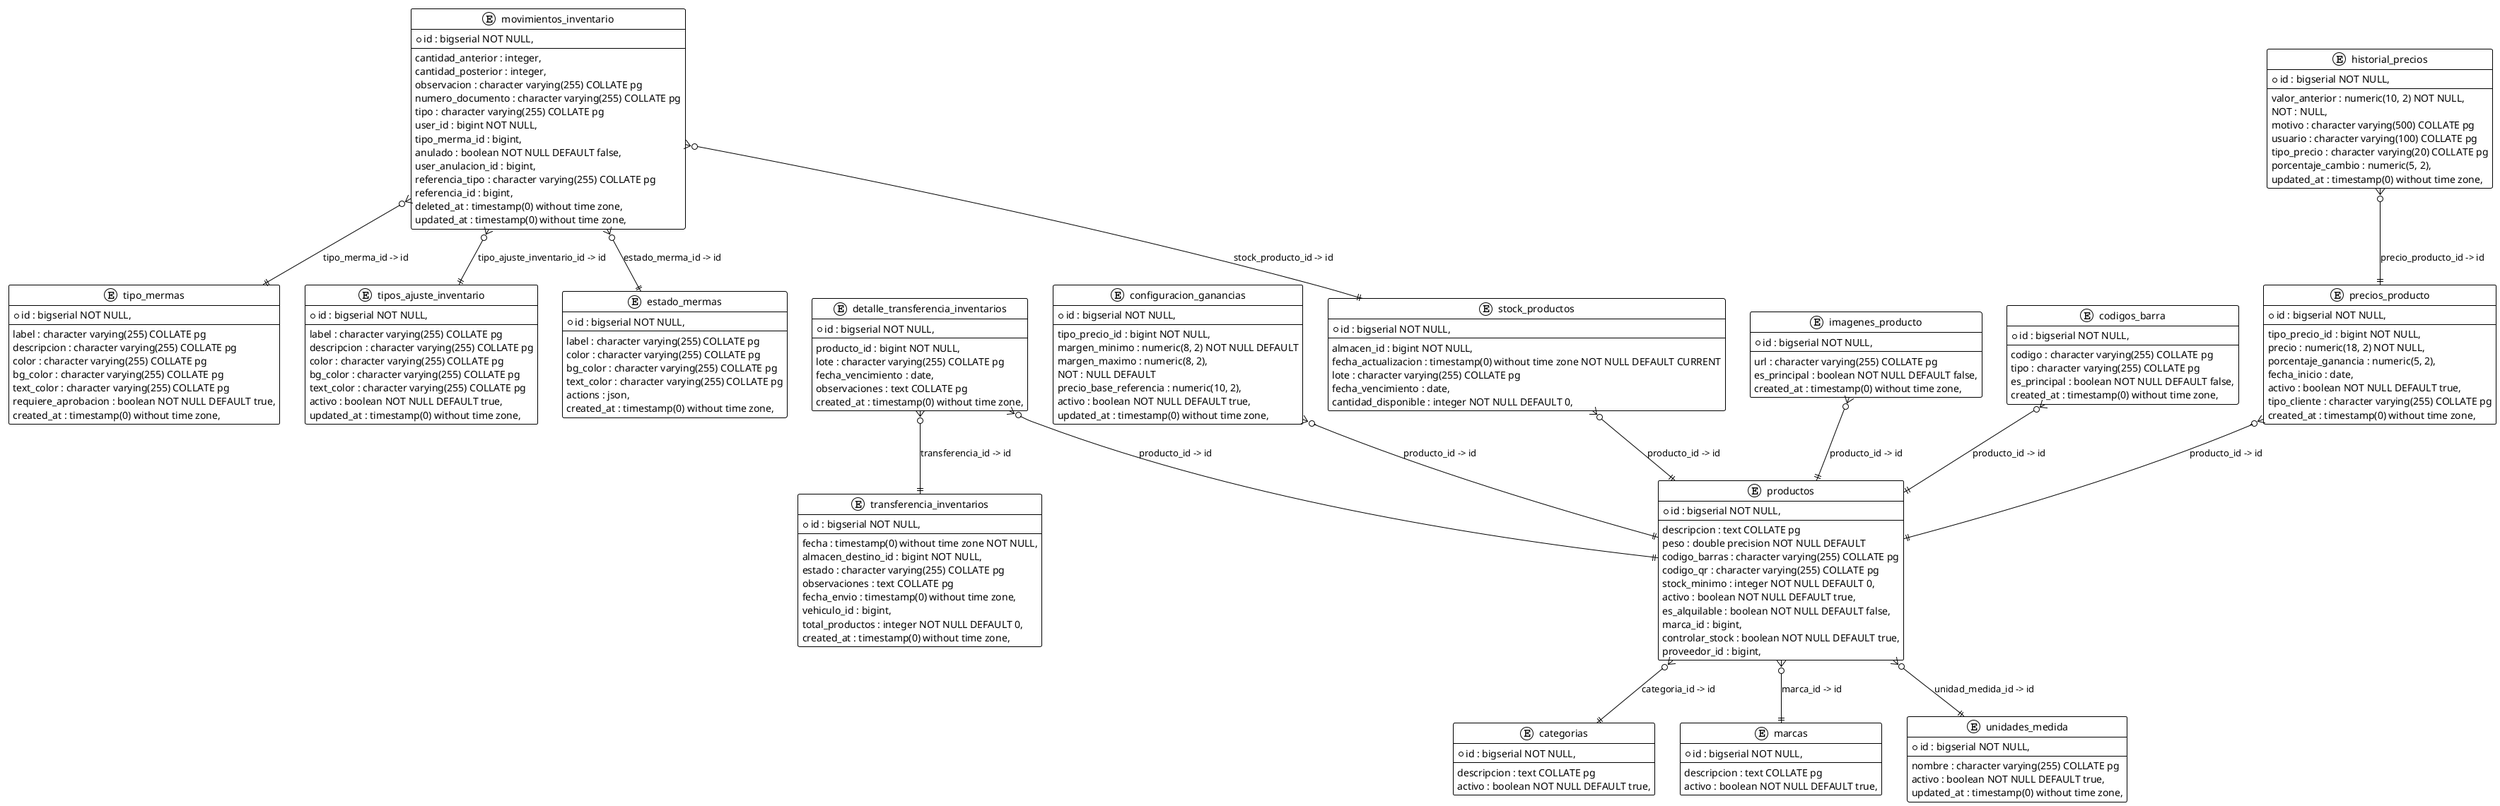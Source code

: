 @startuml
!theme plain

entity productos {
  *id : bigserial NOT NULL,
  --
  descripcion : text COLLATE pg
  peso : double precision NOT NULL DEFAULT
  codigo_barras : character varying(255) COLLATE pg
  codigo_qr : character varying(255) COLLATE pg
  stock_minimo : integer NOT NULL DEFAULT 0,
  activo : boolean NOT NULL DEFAULT true,
  es_alquilable : boolean NOT NULL DEFAULT false,
  marca_id : bigint,
  controlar_stock : boolean NOT NULL DEFAULT true,
  proveedor_id : bigint,
}

entity categorias {
  *id : bigserial NOT NULL,
  --
  descripcion : text COLLATE pg
  activo : boolean NOT NULL DEFAULT true,
}

entity marcas {
  *id : bigserial NOT NULL,
  --
  descripcion : text COLLATE pg
  activo : boolean NOT NULL DEFAULT true,
}

entity unidades_medida {
  *id : bigserial NOT NULL,
  --
  nombre : character varying(255) COLLATE pg
  activo : boolean NOT NULL DEFAULT true,
  updated_at : timestamp(0) without time zone,
}

entity stock_productos {
  *id : bigserial NOT NULL,
  --
  almacen_id : bigint NOT NULL,
  fecha_actualizacion : timestamp(0) without time zone NOT NULL DEFAULT CURRENT
  lote : character varying(255) COLLATE pg
  fecha_vencimiento : date,
  cantidad_disponible : integer NOT NULL DEFAULT 0,
}

entity movimientos_inventario {
  *id : bigserial NOT NULL,
  --
  cantidad_anterior : integer,
  cantidad_posterior : integer,
  observacion : character varying(255) COLLATE pg
  numero_documento : character varying(255) COLLATE pg
  tipo : character varying(255) COLLATE pg
  user_id : bigint NOT NULL,
  tipo_merma_id : bigint,
  anulado : boolean NOT NULL DEFAULT false,
  user_anulacion_id : bigint,
  referencia_tipo : character varying(255) COLLATE pg
  referencia_id : bigint,
  deleted_at : timestamp(0) without time zone,
  updated_at : timestamp(0) without time zone,
}

entity tipo_mermas {
  *id : bigserial NOT NULL,
  --
  label : character varying(255) COLLATE pg
  descripcion : character varying(255) COLLATE pg
  color : character varying(255) COLLATE pg
  bg_color : character varying(255) COLLATE pg
  text_color : character varying(255) COLLATE pg
  requiere_aprobacion : boolean NOT NULL DEFAULT true,
  created_at : timestamp(0) without time zone,
}

entity tipos_ajuste_inventario {
  *id : bigserial NOT NULL,
  --
  label : character varying(255) COLLATE pg
  descripcion : character varying(255) COLLATE pg
  color : character varying(255) COLLATE pg
  bg_color : character varying(255) COLLATE pg
  text_color : character varying(255) COLLATE pg
  activo : boolean NOT NULL DEFAULT true,
  updated_at : timestamp(0) without time zone,
}

entity estado_mermas {
  *id : bigserial NOT NULL,
  --
  label : character varying(255) COLLATE pg
  color : character varying(255) COLLATE pg
  bg_color : character varying(255) COLLATE pg
  text_color : character varying(255) COLLATE pg
  actions : json,
  created_at : timestamp(0) without time zone,
}

entity transferencia_inventarios {
  *id : bigserial NOT NULL,
  --
  fecha : timestamp(0) without time zone NOT NULL,
  almacen_destino_id : bigint NOT NULL,
  estado : character varying(255) COLLATE pg
  observaciones : text COLLATE pg
  fecha_envio : timestamp(0) without time zone,
  vehiculo_id : bigint,
  total_productos : integer NOT NULL DEFAULT 0,
  created_at : timestamp(0) without time zone,
}

entity detalle_transferencia_inventarios {
  *id : bigserial NOT NULL,
  --
  producto_id : bigint NOT NULL,
  lote : character varying(255) COLLATE pg
  fecha_vencimiento : date,
  observaciones : text COLLATE pg
  created_at : timestamp(0) without time zone,
}

entity configuracion_ganancias {
  *id : bigserial NOT NULL,
  --
  tipo_precio_id : bigint NOT NULL,
  margen_minimo : numeric(8, 2) NOT NULL DEFAULT
  margen_maximo : numeric(8, 2),
  NOT : NULL DEFAULT
  precio_base_referencia : numeric(10, 2),
  activo : boolean NOT NULL DEFAULT true,
  updated_at : timestamp(0) without time zone,
}

entity precios_producto {
  *id : bigserial NOT NULL,
  --
  tipo_precio_id : bigint NOT NULL,
  precio : numeric(18, 2) NOT NULL,
  porcentaje_ganancia : numeric(5, 2),
  fecha_inicio : date,
  activo : boolean NOT NULL DEFAULT true,
  tipo_cliente : character varying(255) COLLATE pg
  created_at : timestamp(0) without time zone,
}

entity historial_precios {
  *id : bigserial NOT NULL,
  --
  valor_anterior : numeric(10, 2) NOT NULL,
  NOT : NULL,
  motivo : character varying(500) COLLATE pg
  usuario : character varying(100) COLLATE pg
  tipo_precio : character varying(20) COLLATE pg
  porcentaje_cambio : numeric(5, 2),
  updated_at : timestamp(0) without time zone,
}

entity imagenes_producto {
  *id : bigserial NOT NULL,
  --
  url : character varying(255) COLLATE pg
  es_principal : boolean NOT NULL DEFAULT false,
  created_at : timestamp(0) without time zone,
}

entity codigos_barra {
  *id : bigserial NOT NULL,
  --
  codigo : character varying(255) COLLATE pg
  tipo : character varying(255) COLLATE pg
  es_principal : boolean NOT NULL DEFAULT false,
  created_at : timestamp(0) without time zone,
}

codigos_barra }o--|| productos : producto_id -> id
configuracion_ganancias }o--|| productos : producto_id -> id
detalle_transferencia_inventarios }o--|| productos : producto_id -> id
detalle_transferencia_inventarios }o--|| transferencia_inventarios : transferencia_id -> id
historial_precios }o--|| precios_producto : precio_producto_id -> id
imagenes_producto }o--|| productos : producto_id -> id
movimientos_inventario }o--|| estado_mermas : estado_merma_id -> id
movimientos_inventario }o--|| stock_productos : stock_producto_id -> id
movimientos_inventario }o--|| tipos_ajuste_inventario : tipo_ajuste_inventario_id -> id
movimientos_inventario }o--|| tipo_mermas : tipo_merma_id -> id
precios_producto }o--|| productos : producto_id -> id
productos }o--|| categorias : categoria_id -> id
productos }o--|| marcas : marca_id -> id
productos }o--|| unidades_medida : unidad_medida_id -> id
stock_productos }o--|| productos : producto_id -> id
@enduml
